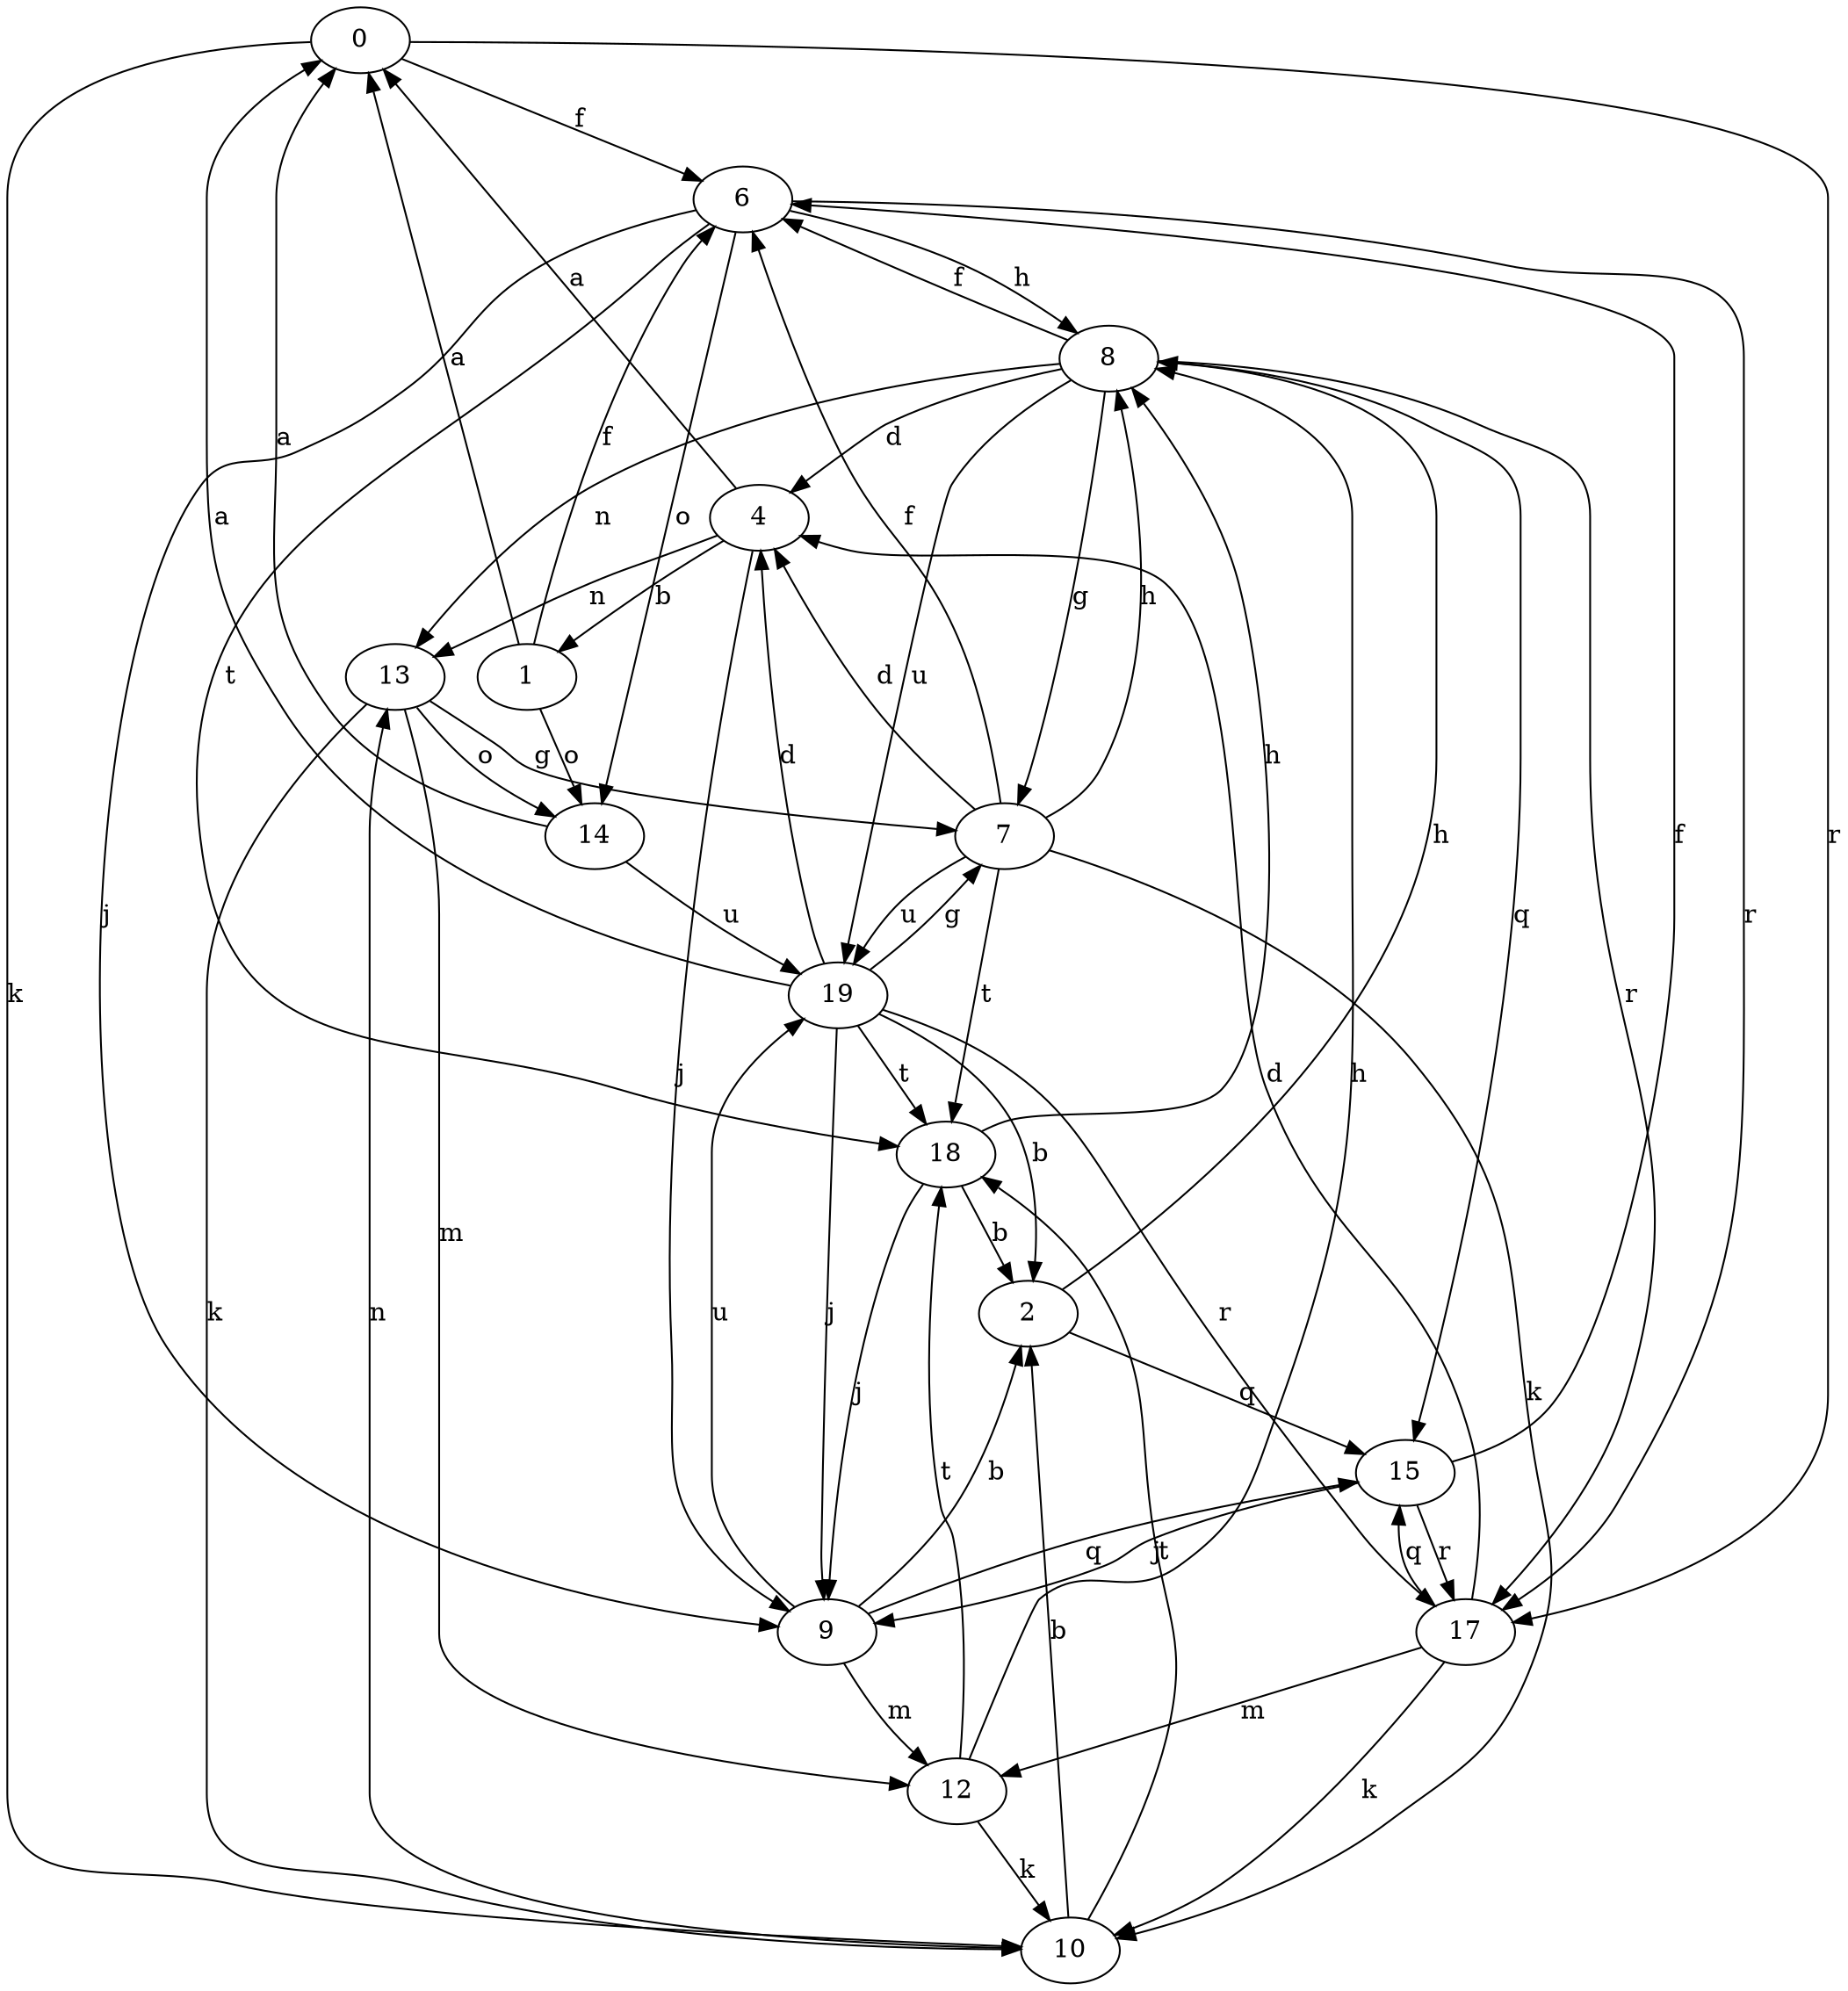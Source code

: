 strict digraph  {
0;
1;
2;
4;
6;
7;
8;
9;
10;
12;
13;
14;
15;
17;
18;
19;
0 -> 6  [label=f];
0 -> 10  [label=k];
0 -> 17  [label=r];
1 -> 0  [label=a];
1 -> 6  [label=f];
1 -> 14  [label=o];
2 -> 8  [label=h];
2 -> 15  [label=q];
4 -> 0  [label=a];
4 -> 1  [label=b];
4 -> 9  [label=j];
4 -> 13  [label=n];
6 -> 8  [label=h];
6 -> 9  [label=j];
6 -> 14  [label=o];
6 -> 17  [label=r];
6 -> 18  [label=t];
7 -> 4  [label=d];
7 -> 6  [label=f];
7 -> 8  [label=h];
7 -> 10  [label=k];
7 -> 18  [label=t];
7 -> 19  [label=u];
8 -> 4  [label=d];
8 -> 6  [label=f];
8 -> 7  [label=g];
8 -> 13  [label=n];
8 -> 15  [label=q];
8 -> 17  [label=r];
8 -> 19  [label=u];
9 -> 2  [label=b];
9 -> 12  [label=m];
9 -> 15  [label=q];
9 -> 19  [label=u];
10 -> 2  [label=b];
10 -> 13  [label=n];
10 -> 18  [label=t];
12 -> 8  [label=h];
12 -> 10  [label=k];
12 -> 18  [label=t];
13 -> 7  [label=g];
13 -> 10  [label=k];
13 -> 12  [label=m];
13 -> 14  [label=o];
14 -> 0  [label=a];
14 -> 19  [label=u];
15 -> 6  [label=f];
15 -> 9  [label=j];
15 -> 17  [label=r];
17 -> 4  [label=d];
17 -> 10  [label=k];
17 -> 12  [label=m];
17 -> 15  [label=q];
18 -> 2  [label=b];
18 -> 8  [label=h];
18 -> 9  [label=j];
19 -> 0  [label=a];
19 -> 2  [label=b];
19 -> 4  [label=d];
19 -> 7  [label=g];
19 -> 9  [label=j];
19 -> 17  [label=r];
19 -> 18  [label=t];
}
